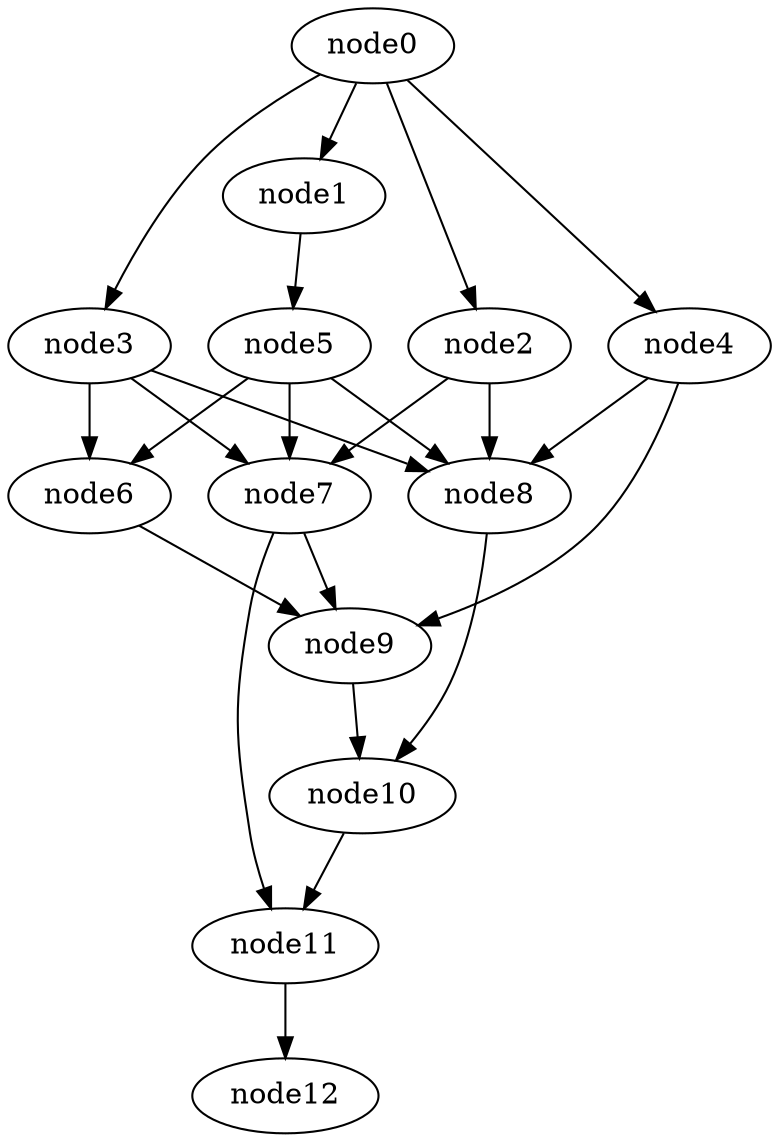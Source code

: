 digraph g{
	node12
	node11 -> node12
	node10 -> node11
	node9 -> node10
	node8 -> node10
	node7 -> node11
	node7 -> node9
	node6 -> node9
	node5 -> node8
	node5 -> node7
	node5 -> node6
	node4 -> node9
	node4 -> node8
	node3 -> node8
	node3 -> node7
	node3 -> node6
	node2 -> node8
	node2 -> node7
	node1 -> node5
	node0 -> node4
	node0 -> node3
	node0 -> node2
	node0 -> node1
}
